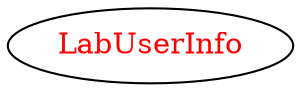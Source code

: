 digraph dependencyGraph {
 concentrate=true;
 ranksep="2.0";
 rankdir="LR"; 
 splines="ortho";
"LabUserInfo" [fontcolor="red"];
}